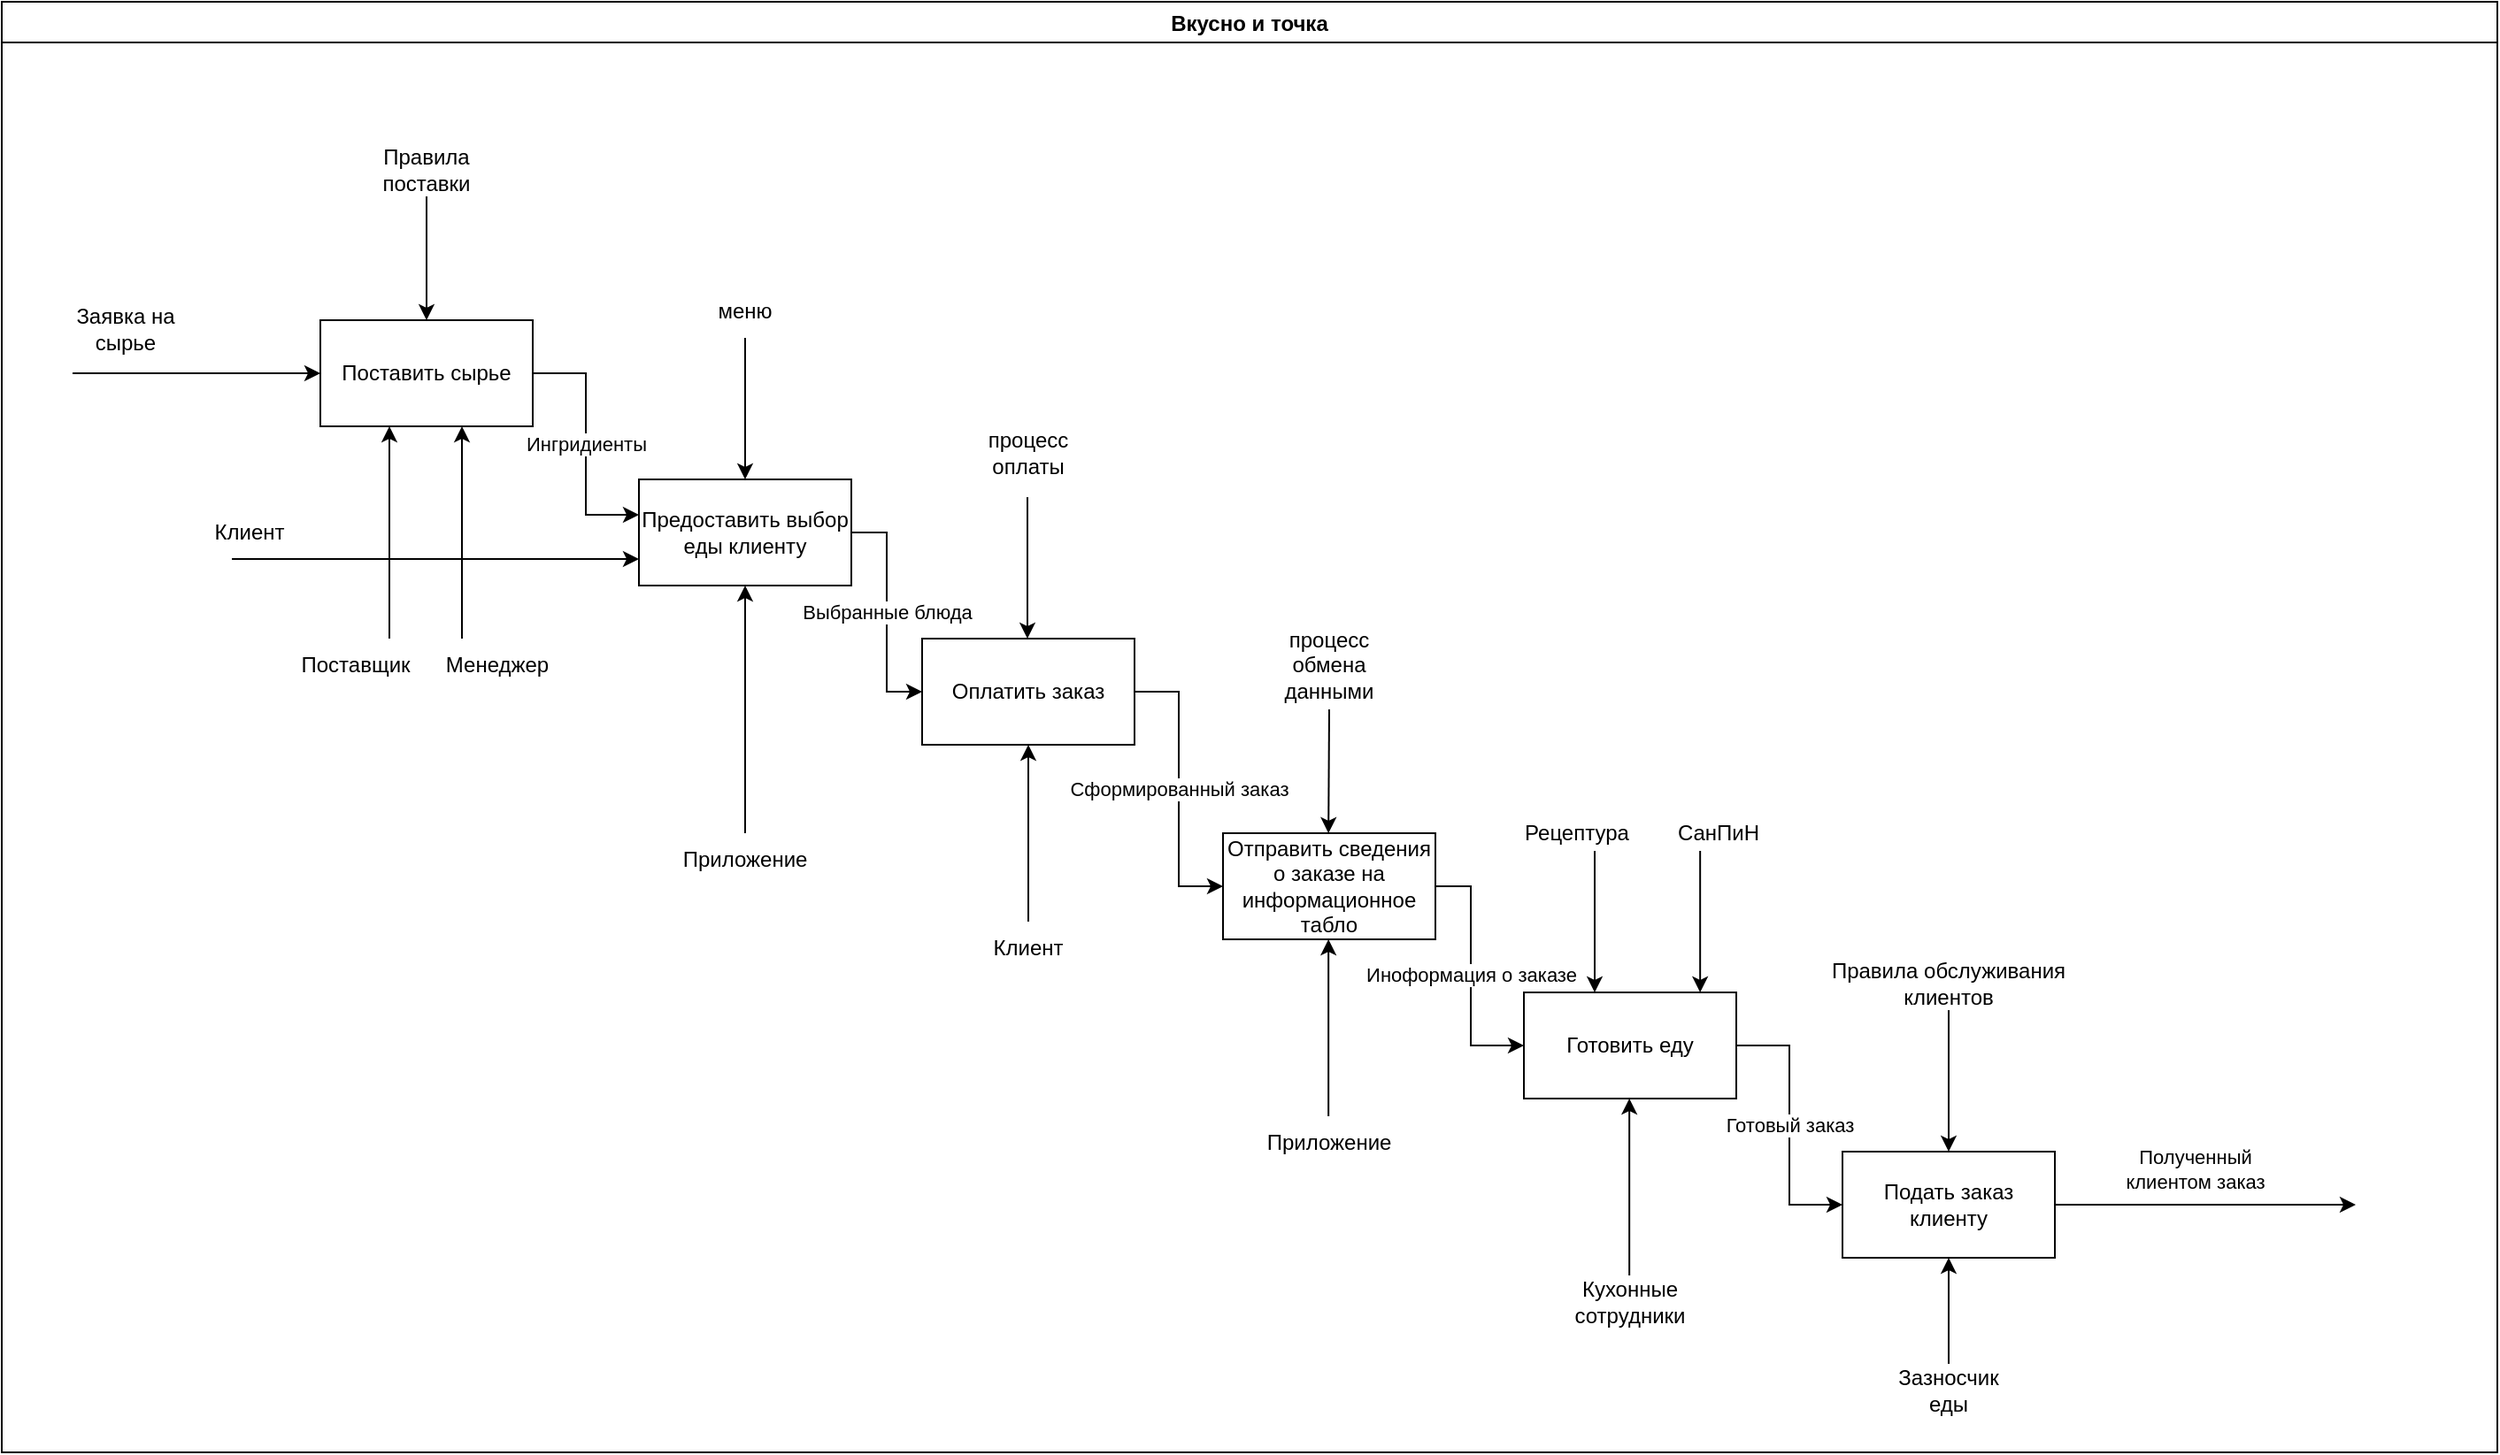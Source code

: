 <mxfile version="20.3.0" type="device"><diagram id="tTI5HmxFiYcPVK2O3Fb9" name="Страница 1"><mxGraphModel dx="1422" dy="857" grid="1" gridSize="10" guides="1" tooltips="1" connect="1" arrows="1" fold="1" page="1" pageScale="1" pageWidth="827" pageHeight="1169" background="none" math="0" shadow="0"><root><mxCell id="0"/><mxCell id="1" parent="0"/><mxCell id="PiG_sYMl7jKPaAyxeNau-1" value="Вкусно и точка" style="swimlane;" parent="1" vertex="1"><mxGeometry x="80" y="150" width="1410" height="820" as="geometry"><mxRectangle x="270" y="190" width="130" height="30" as="alternateBounds"/></mxGeometry></mxCell><mxCell id="PiG_sYMl7jKPaAyxeNau-3" value="Поставить сырье" style="rounded=0;whiteSpace=wrap;html=1;" parent="PiG_sYMl7jKPaAyxeNau-1" vertex="1"><mxGeometry x="180" y="180" width="120" height="60" as="geometry"/></mxCell><mxCell id="PiG_sYMl7jKPaAyxeNau-5" value="Предоставить выбор еды клиенту" style="whiteSpace=wrap;html=1;rounded=0;" parent="PiG_sYMl7jKPaAyxeNau-1" vertex="1"><mxGeometry x="360" y="270" width="120" height="60" as="geometry"/></mxCell><mxCell id="PiG_sYMl7jKPaAyxeNau-2" value="Ингридиенты" style="edgeStyle=orthogonalEdgeStyle;rounded=0;orthogonalLoop=1;jettySize=auto;html=1;" parent="PiG_sYMl7jKPaAyxeNau-1" source="PiG_sYMl7jKPaAyxeNau-3" target="PiG_sYMl7jKPaAyxeNau-5" edge="1"><mxGeometry relative="1" as="geometry"><Array as="points"><mxPoint x="330" y="210"/><mxPoint x="330" y="290"/></Array></mxGeometry></mxCell><mxCell id="PiG_sYMl7jKPaAyxeNau-7" value="Отправить сведения о заказе на информационное табло" style="whiteSpace=wrap;html=1;rounded=0;" parent="PiG_sYMl7jKPaAyxeNau-1" vertex="1"><mxGeometry x="690" y="470" width="120" height="60" as="geometry"/></mxCell><mxCell id="PiG_sYMl7jKPaAyxeNau-9" value="Готовить еду" style="whiteSpace=wrap;html=1;rounded=0;" parent="PiG_sYMl7jKPaAyxeNau-1" vertex="1"><mxGeometry x="860" y="560" width="120" height="60" as="geometry"/></mxCell><mxCell id="PiG_sYMl7jKPaAyxeNau-6" value="Иноформация о заказе" style="edgeStyle=orthogonalEdgeStyle;rounded=0;orthogonalLoop=1;jettySize=auto;html=1;" parent="PiG_sYMl7jKPaAyxeNau-1" source="PiG_sYMl7jKPaAyxeNau-7" target="PiG_sYMl7jKPaAyxeNau-9" edge="1"><mxGeometry relative="1" as="geometry"><Array as="points"><mxPoint x="830" y="500"/><mxPoint x="830" y="590"/></Array></mxGeometry></mxCell><mxCell id="PiG_sYMl7jKPaAyxeNau-10" value="Подать заказ клиенту" style="whiteSpace=wrap;html=1;rounded=0;" parent="PiG_sYMl7jKPaAyxeNau-1" vertex="1"><mxGeometry x="1040" y="650" width="120" height="60" as="geometry"/></mxCell><mxCell id="PiG_sYMl7jKPaAyxeNau-8" value="Готовый заказ" style="edgeStyle=orthogonalEdgeStyle;rounded=0;orthogonalLoop=1;jettySize=auto;html=1;" parent="PiG_sYMl7jKPaAyxeNau-1" source="PiG_sYMl7jKPaAyxeNau-9" target="PiG_sYMl7jKPaAyxeNau-10" edge="1"><mxGeometry relative="1" as="geometry"><Array as="points"><mxPoint x="1010" y="590"/><mxPoint x="1010" y="680"/></Array></mxGeometry></mxCell><mxCell id="PiG_sYMl7jKPaAyxeNau-11" value="Сформированный заказ" style="edgeStyle=orthogonalEdgeStyle;rounded=0;orthogonalLoop=1;jettySize=auto;html=1;entryX=0;entryY=0.5;entryDx=0;entryDy=0;" parent="PiG_sYMl7jKPaAyxeNau-1" source="PiG_sYMl7jKPaAyxeNau-12" target="PiG_sYMl7jKPaAyxeNau-7" edge="1"><mxGeometry relative="1" as="geometry"/></mxCell><mxCell id="PiG_sYMl7jKPaAyxeNau-12" value="Оплатить заказ" style="whiteSpace=wrap;html=1;rounded=0;" parent="PiG_sYMl7jKPaAyxeNau-1" vertex="1"><mxGeometry x="520" y="360" width="120" height="60" as="geometry"/></mxCell><mxCell id="PiG_sYMl7jKPaAyxeNau-4" value="Выбранные блюда" style="edgeStyle=orthogonalEdgeStyle;rounded=0;orthogonalLoop=1;jettySize=auto;html=1;" parent="PiG_sYMl7jKPaAyxeNau-1" source="PiG_sYMl7jKPaAyxeNau-5" target="PiG_sYMl7jKPaAyxeNau-12" edge="1"><mxGeometry relative="1" as="geometry"><Array as="points"><mxPoint x="500" y="300"/><mxPoint x="500" y="390"/></Array></mxGeometry></mxCell><mxCell id="PiG_sYMl7jKPaAyxeNau-13" value="меню" style="text;html=1;strokeColor=none;fillColor=none;align=center;verticalAlign=middle;whiteSpace=wrap;rounded=0;" parent="PiG_sYMl7jKPaAyxeNau-1" vertex="1"><mxGeometry x="390" y="160" width="60" height="30" as="geometry"/></mxCell><mxCell id="PiG_sYMl7jKPaAyxeNau-14" value="Приложение" style="text;html=1;strokeColor=none;fillColor=none;align=center;verticalAlign=middle;whiteSpace=wrap;rounded=0;" parent="PiG_sYMl7jKPaAyxeNau-1" vertex="1"><mxGeometry x="390" y="470" width="60" height="30" as="geometry"/></mxCell><mxCell id="PiG_sYMl7jKPaAyxeNau-15" value="Поставщик" style="text;html=1;strokeColor=none;fillColor=none;align=center;verticalAlign=middle;whiteSpace=wrap;rounded=0;" parent="PiG_sYMl7jKPaAyxeNau-1" vertex="1"><mxGeometry x="170" y="360" width="60" height="30" as="geometry"/></mxCell><mxCell id="PiG_sYMl7jKPaAyxeNau-16" value="" style="endArrow=classic;html=1;rounded=0;entryX=0.325;entryY=1;entryDx=0;entryDy=0;entryPerimeter=0;" parent="PiG_sYMl7jKPaAyxeNau-1" edge="1"><mxGeometry width="50" height="50" relative="1" as="geometry"><mxPoint x="260" y="360" as="sourcePoint"/><mxPoint x="260" y="240" as="targetPoint"/></mxGeometry></mxCell><mxCell id="PiG_sYMl7jKPaAyxeNau-17" value="Менеджер" style="text;html=1;strokeColor=none;fillColor=none;align=center;verticalAlign=middle;whiteSpace=wrap;rounded=0;" parent="PiG_sYMl7jKPaAyxeNau-1" vertex="1"><mxGeometry x="250" y="360" width="60" height="30" as="geometry"/></mxCell><mxCell id="PiG_sYMl7jKPaAyxeNau-18" value="Правила поставки" style="text;html=1;strokeColor=none;fillColor=none;align=center;verticalAlign=middle;whiteSpace=wrap;rounded=0;" parent="PiG_sYMl7jKPaAyxeNau-1" vertex="1"><mxGeometry x="210" y="80" width="60" height="30" as="geometry"/></mxCell><mxCell id="PiG_sYMl7jKPaAyxeNau-19" value="" style="endArrow=classic;html=1;rounded=0;" parent="PiG_sYMl7jKPaAyxeNau-1" target="PiG_sYMl7jKPaAyxeNau-12" edge="1"><mxGeometry width="50" height="50" relative="1" as="geometry"><mxPoint x="580" y="520" as="sourcePoint"/><mxPoint x="520" y="565" as="targetPoint"/></mxGeometry></mxCell><mxCell id="PiG_sYMl7jKPaAyxeNau-20" value="Клиент" style="text;html=1;strokeColor=none;fillColor=none;align=center;verticalAlign=middle;whiteSpace=wrap;rounded=0;" parent="PiG_sYMl7jKPaAyxeNau-1" vertex="1"><mxGeometry x="550" y="520" width="60" height="30" as="geometry"/></mxCell><mxCell id="PiG_sYMl7jKPaAyxeNau-21" value="" style="endArrow=classic;html=1;rounded=0;entryX=0.5;entryY=0;entryDx=0;entryDy=0;" parent="PiG_sYMl7jKPaAyxeNau-1" edge="1"><mxGeometry width="50" height="50" relative="1" as="geometry"><mxPoint x="579.5" y="280" as="sourcePoint"/><mxPoint x="579.5" y="360" as="targetPoint"/></mxGeometry></mxCell><mxCell id="PiG_sYMl7jKPaAyxeNau-22" value="процесс оплаты" style="text;html=1;strokeColor=none;fillColor=none;align=center;verticalAlign=middle;whiteSpace=wrap;rounded=0;" parent="PiG_sYMl7jKPaAyxeNau-1" vertex="1"><mxGeometry x="550" y="240" width="60" height="30" as="geometry"/></mxCell><mxCell id="PiG_sYMl7jKPaAyxeNau-28" value="" style="endArrow=classic;html=1;rounded=0;entryX=0.5;entryY=0;entryDx=0;entryDy=0;" parent="PiG_sYMl7jKPaAyxeNau-1" edge="1"><mxGeometry width="50" height="50" relative="1" as="geometry"><mxPoint x="750" y="400" as="sourcePoint"/><mxPoint x="749.58" y="470" as="targetPoint"/></mxGeometry></mxCell><mxCell id="PiG_sYMl7jKPaAyxeNau-29" value="процесс обмена данными" style="text;html=1;strokeColor=none;fillColor=none;align=center;verticalAlign=middle;whiteSpace=wrap;rounded=0;" parent="PiG_sYMl7jKPaAyxeNau-1" vertex="1"><mxGeometry x="720" y="360" width="60" height="30" as="geometry"/></mxCell><mxCell id="PiG_sYMl7jKPaAyxeNau-30" value="" style="endArrow=classic;html=1;rounded=0;" parent="PiG_sYMl7jKPaAyxeNau-1" edge="1"><mxGeometry width="50" height="50" relative="1" as="geometry"><mxPoint x="749.58" y="630" as="sourcePoint"/><mxPoint x="749.58" y="530" as="targetPoint"/></mxGeometry></mxCell><mxCell id="PiG_sYMl7jKPaAyxeNau-31" value="Приложение" style="text;html=1;strokeColor=none;fillColor=none;align=center;verticalAlign=middle;whiteSpace=wrap;rounded=0;" parent="PiG_sYMl7jKPaAyxeNau-1" vertex="1"><mxGeometry x="720" y="630" width="60" height="30" as="geometry"/></mxCell><mxCell id="PiG_sYMl7jKPaAyxeNau-32" value="" style="endArrow=classic;html=1;rounded=0;" parent="PiG_sYMl7jKPaAyxeNau-1" edge="1"><mxGeometry width="50" height="50" relative="1" as="geometry"><mxPoint x="919.58" y="720" as="sourcePoint"/><mxPoint x="919.58" y="620" as="targetPoint"/></mxGeometry></mxCell><mxCell id="PiG_sYMl7jKPaAyxeNau-33" value="Кухонные&lt;br&gt;сотрудники" style="text;html=1;strokeColor=none;fillColor=none;align=center;verticalAlign=middle;whiteSpace=wrap;rounded=0;" parent="PiG_sYMl7jKPaAyxeNau-1" vertex="1"><mxGeometry x="890" y="720" width="60" height="30" as="geometry"/></mxCell><mxCell id="PiG_sYMl7jKPaAyxeNau-35" value="" style="endArrow=classic;html=1;rounded=0;entryX=0.5;entryY=0;entryDx=0;entryDy=0;" parent="PiG_sYMl7jKPaAyxeNau-1" edge="1"><mxGeometry width="50" height="50" relative="1" as="geometry"><mxPoint x="959.58" y="480" as="sourcePoint"/><mxPoint x="959.58" y="560" as="targetPoint"/></mxGeometry></mxCell><mxCell id="PiG_sYMl7jKPaAyxeNau-37" value="СанПиН" style="text;html=1;strokeColor=none;fillColor=none;align=center;verticalAlign=middle;whiteSpace=wrap;rounded=0;" parent="PiG_sYMl7jKPaAyxeNau-1" vertex="1"><mxGeometry x="940" y="455" width="60" height="30" as="geometry"/></mxCell><mxCell id="PiG_sYMl7jKPaAyxeNau-38" value="" style="endArrow=classic;html=1;rounded=0;entryX=0.5;entryY=0;entryDx=0;entryDy=0;" parent="PiG_sYMl7jKPaAyxeNau-1" edge="1"><mxGeometry width="50" height="50" relative="1" as="geometry"><mxPoint x="900.0" y="480" as="sourcePoint"/><mxPoint x="900.0" y="560" as="targetPoint"/></mxGeometry></mxCell><mxCell id="PiG_sYMl7jKPaAyxeNau-39" value="Рецептура" style="text;html=1;strokeColor=none;fillColor=none;align=center;verticalAlign=middle;whiteSpace=wrap;rounded=0;" parent="PiG_sYMl7jKPaAyxeNau-1" vertex="1"><mxGeometry x="860" y="455" width="60" height="30" as="geometry"/></mxCell><mxCell id="PiG_sYMl7jKPaAyxeNau-40" value="" style="endArrow=classic;html=1;rounded=0;entryX=0;entryY=0.75;entryDx=0;entryDy=0;" parent="PiG_sYMl7jKPaAyxeNau-1" target="PiG_sYMl7jKPaAyxeNau-5" edge="1"><mxGeometry width="50" height="50" relative="1" as="geometry"><mxPoint x="130" y="315" as="sourcePoint"/><mxPoint x="170" y="290" as="targetPoint"/></mxGeometry></mxCell><mxCell id="PiG_sYMl7jKPaAyxeNau-23" value="Полученный&lt;br&gt;клиентом заказ" style="edgeStyle=orthogonalEdgeStyle;rounded=0;orthogonalLoop=1;jettySize=auto;html=1;" parent="PiG_sYMl7jKPaAyxeNau-1" source="PiG_sYMl7jKPaAyxeNau-10" edge="1"><mxGeometry x="-0.077" y="20" relative="1" as="geometry"><mxPoint x="1330" y="680" as="targetPoint"/><mxPoint as="offset"/></mxGeometry></mxCell><mxCell id="PiG_sYMl7jKPaAyxeNau-24" value="" style="endArrow=classic;html=1;rounded=0;entryX=0.5;entryY=0;entryDx=0;entryDy=0;" parent="PiG_sYMl7jKPaAyxeNau-1" target="PiG_sYMl7jKPaAyxeNau-5" edge="1"><mxGeometry width="50" height="50" relative="1" as="geometry"><mxPoint x="420" y="190" as="sourcePoint"/><mxPoint x="740" y="400" as="targetPoint"/></mxGeometry></mxCell><mxCell id="PiG_sYMl7jKPaAyxeNau-25" value="" style="endArrow=classic;html=1;rounded=0;entryX=0.5;entryY=1;entryDx=0;entryDy=0;" parent="PiG_sYMl7jKPaAyxeNau-1" target="PiG_sYMl7jKPaAyxeNau-5" edge="1"><mxGeometry width="50" height="50" relative="1" as="geometry"><mxPoint x="420" y="470" as="sourcePoint"/><mxPoint x="740" y="400" as="targetPoint"/></mxGeometry></mxCell><mxCell id="PiG_sYMl7jKPaAyxeNau-26" value="" style="endArrow=classic;html=1;rounded=0;entryX=0.325;entryY=1;entryDx=0;entryDy=0;entryPerimeter=0;" parent="PiG_sYMl7jKPaAyxeNau-1" target="PiG_sYMl7jKPaAyxeNau-3" edge="1"><mxGeometry width="50" height="50" relative="1" as="geometry"><mxPoint x="219" y="360" as="sourcePoint"/><mxPoint x="740" y="400" as="targetPoint"/></mxGeometry></mxCell><mxCell id="PiG_sYMl7jKPaAyxeNau-27" value="" style="endArrow=classic;html=1;rounded=0;entryX=0.5;entryY=0;entryDx=0;entryDy=0;" parent="PiG_sYMl7jKPaAyxeNau-1" target="PiG_sYMl7jKPaAyxeNau-3" edge="1"><mxGeometry width="50" height="50" relative="1" as="geometry"><mxPoint x="240" y="110" as="sourcePoint"/><mxPoint x="740" y="400" as="targetPoint"/></mxGeometry></mxCell><mxCell id="PiG_sYMl7jKPaAyxeNau-41" value="Клиент" style="text;html=1;strokeColor=none;fillColor=none;align=center;verticalAlign=middle;whiteSpace=wrap;rounded=0;" parent="PiG_sYMl7jKPaAyxeNau-1" vertex="1"><mxGeometry x="110" y="285" width="60" height="30" as="geometry"/></mxCell><mxCell id="PiG_sYMl7jKPaAyxeNau-43" value="Заявка на сырье" style="text;html=1;strokeColor=none;fillColor=none;align=center;verticalAlign=middle;whiteSpace=wrap;rounded=0;" parent="PiG_sYMl7jKPaAyxeNau-1" vertex="1"><mxGeometry x="40" y="170" width="60" height="30" as="geometry"/></mxCell><mxCell id="PiG_sYMl7jKPaAyxeNau-47" style="edgeStyle=orthogonalEdgeStyle;rounded=0;orthogonalLoop=1;jettySize=auto;html=1;entryX=0.5;entryY=1;entryDx=0;entryDy=0;" parent="PiG_sYMl7jKPaAyxeNau-1" source="PiG_sYMl7jKPaAyxeNau-46" target="PiG_sYMl7jKPaAyxeNau-10" edge="1"><mxGeometry relative="1" as="geometry"/></mxCell><mxCell id="PiG_sYMl7jKPaAyxeNau-46" value="Зазносчик еды" style="text;html=1;strokeColor=none;fillColor=none;align=center;verticalAlign=middle;whiteSpace=wrap;rounded=0;" parent="PiG_sYMl7jKPaAyxeNau-1" vertex="1"><mxGeometry x="1070" y="770" width="60" height="30" as="geometry"/></mxCell><mxCell id="PiG_sYMl7jKPaAyxeNau-49" style="edgeStyle=orthogonalEdgeStyle;rounded=0;orthogonalLoop=1;jettySize=auto;html=1;" parent="PiG_sYMl7jKPaAyxeNau-1" source="PiG_sYMl7jKPaAyxeNau-48" target="PiG_sYMl7jKPaAyxeNau-10" edge="1"><mxGeometry relative="1" as="geometry"/></mxCell><mxCell id="PiG_sYMl7jKPaAyxeNau-48" value="Правила обслуживания клиентов" style="text;html=1;strokeColor=none;fillColor=none;align=center;verticalAlign=middle;whiteSpace=wrap;rounded=0;" parent="PiG_sYMl7jKPaAyxeNau-1" vertex="1"><mxGeometry x="1015" y="540" width="170" height="30" as="geometry"/></mxCell><mxCell id="PiG_sYMl7jKPaAyxeNau-42" value="" style="endArrow=classic;html=1;rounded=0;entryX=0;entryY=0.5;entryDx=0;entryDy=0;" parent="1" target="PiG_sYMl7jKPaAyxeNau-3" edge="1"><mxGeometry width="50" height="50" relative="1" as="geometry"><mxPoint x="120" y="360" as="sourcePoint"/><mxPoint x="770" y="480" as="targetPoint"/></mxGeometry></mxCell></root></mxGraphModel></diagram></mxfile>
